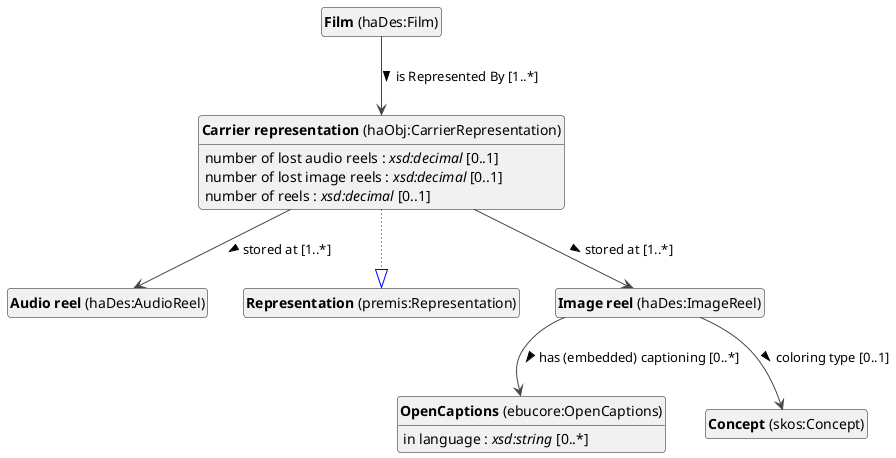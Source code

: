 @startuml
!theme vibrant
skinparam classFontSize 14
!define LIGHTORANGE
skinparam componentStyle uml2
skinparam wrapMessageWidth 1000
skinparam wrapWidth 1000
' skinparam ArrowColor #Maroon
' Remove shadows
skinparam shadowing false
'skinparam linetype polyline
skinparam ArrowMessageAlignment left
top to bottom direction


class "<b>OpenCaptions</b> (ebucore:OpenCaptions)" as ebucore_OpenCaptions [[#ebucore%3AOpenCaptions]]
class "<b>Audio reel</b> (haDes:AudioReel)" as haDes_AudioReel [[#haDes%3AAudioReel]]
class "<b>Carrier representation</b> (haObj:CarrierRepresentation)" as haObj_CarrierRepresentation [[../../audiovisual/en#haObj%3ACarrierRepresentation]]
class "<b>Representation</b> (premis:Representation)" as premis_Representation [[#premis%3ARepresentation]]
class "<b>Concept</b> (skos:Concept)" as skos_Concept [[../../terms/en#skos%3AConcept]]
class "<b>Film</b> (haDes:Film)" as haDes_Film [[#haDes%3AFilm]]
class "<b>Image reel</b> (haDes:ImageReel)" as haDes_ImageReel [[#haDes%3AImageReel]]


ebucore_OpenCaptions : in language : <i>xsd:string</i> [0..*]




haObj_CarrierRepresentation --|> premis_Representation #blue;line.dotted;text:blue

haObj_CarrierRepresentation : number of lost audio reels : <i>xsd:decimal</i> [0..1]
haObj_CarrierRepresentation : number of lost image reels : <i>xsd:decimal</i> [0..1]
haObj_CarrierRepresentation : number of reels : <i>xsd:decimal</i> [0..1]
haObj_CarrierRepresentation --> haDes_AudioReel :stored at [1..*]  > 
haObj_CarrierRepresentation --> haDes_ImageReel :stored at [1..*]  > 





haDes_Film --> haObj_CarrierRepresentation :is Represented By [1..*]  > 


haDes_ImageReel --> ebucore_OpenCaptions :has (embedded) captioning [0..*]  > 
haDes_ImageReel --> skos_Concept :coloring type [0..1]  > 


hide circle
hide methods
hide empty members
@enduml


